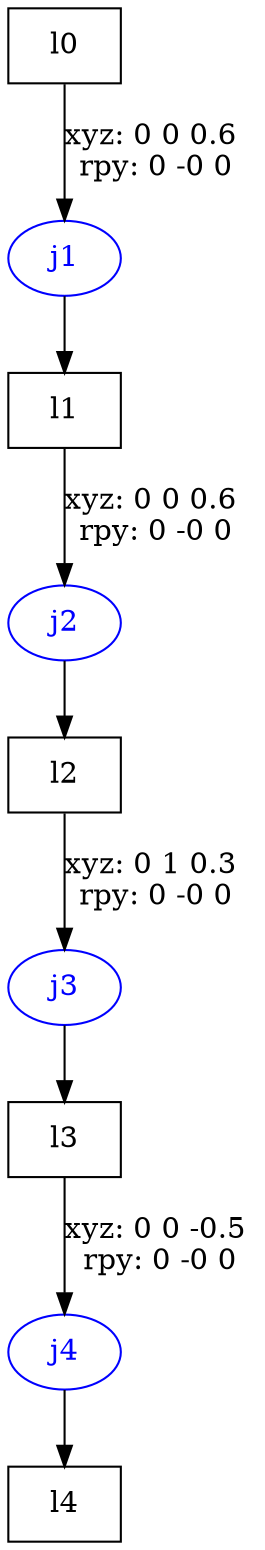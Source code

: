 digraph G {
node [shape=box];
"l0" [label="l0"];
"l1" [label="l1"];
"l2" [label="l2"];
"l3" [label="l3"];
"l4" [label="l4"];
node [shape=ellipse, color=blue, fontcolor=blue];
"l0" -> "j1" [label="xyz: 0 0 0.6 \nrpy: 0 -0 0"]
"j1" -> "l1"
"l1" -> "j2" [label="xyz: 0 0 0.6 \nrpy: 0 -0 0"]
"j2" -> "l2"
"l2" -> "j3" [label="xyz: 0 1 0.3 \nrpy: 0 -0 0"]
"j3" -> "l3"
"l3" -> "j4" [label="xyz: 0 0 -0.5 \nrpy: 0 -0 0"]
"j4" -> "l4"
}
